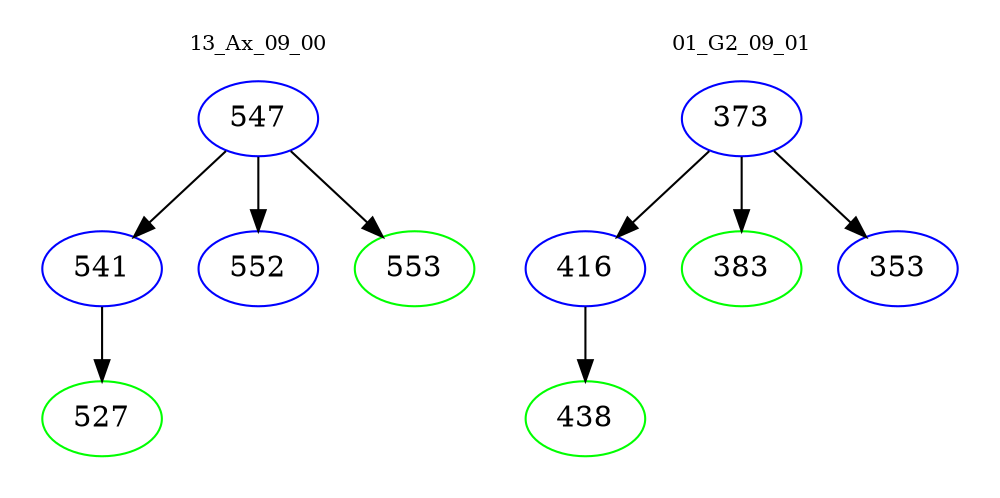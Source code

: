 digraph{
subgraph cluster_0 {
color = white
label = "13_Ax_09_00";
fontsize=10;
T0_547 [label="547", color="blue"]
T0_547 -> T0_541 [color="black"]
T0_541 [label="541", color="blue"]
T0_541 -> T0_527 [color="black"]
T0_527 [label="527", color="green"]
T0_547 -> T0_552 [color="black"]
T0_552 [label="552", color="blue"]
T0_547 -> T0_553 [color="black"]
T0_553 [label="553", color="green"]
}
subgraph cluster_1 {
color = white
label = "01_G2_09_01";
fontsize=10;
T1_373 [label="373", color="blue"]
T1_373 -> T1_416 [color="black"]
T1_416 [label="416", color="blue"]
T1_416 -> T1_438 [color="black"]
T1_438 [label="438", color="green"]
T1_373 -> T1_383 [color="black"]
T1_383 [label="383", color="green"]
T1_373 -> T1_353 [color="black"]
T1_353 [label="353", color="blue"]
}
}
